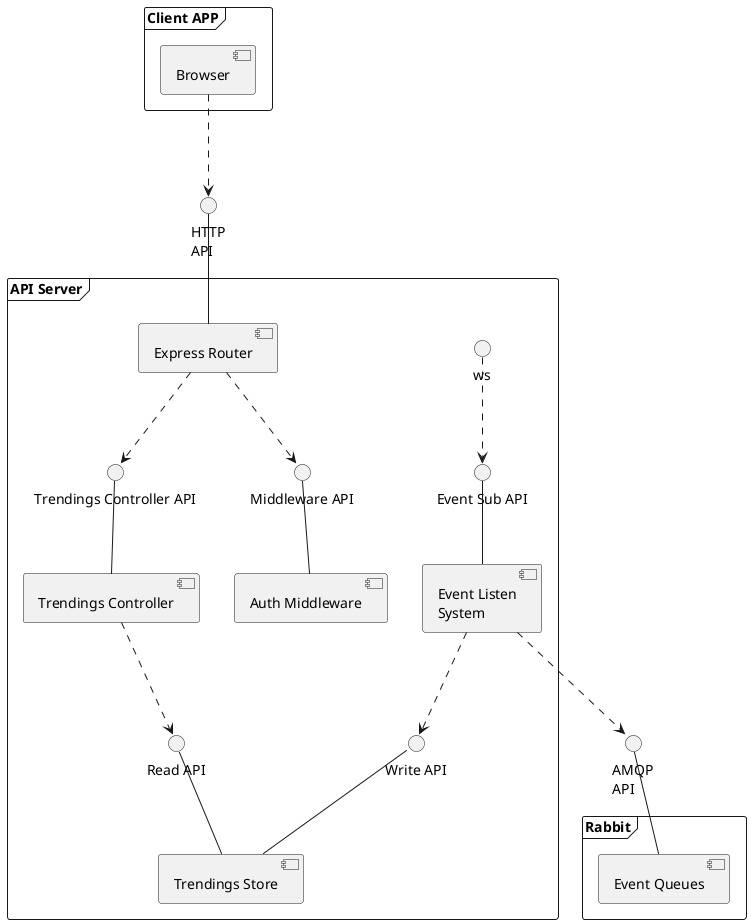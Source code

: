@startuml
skinparam componentStyle uml2
!pragma horizontalLineBetweenDifferentPackageAllowed

frame "Client APP" {

  component "Browser" as br

}


interface "HTTP\nAPI" as httpapi
br .down.> httpapi

frame "API Server" {

  component "Express Router" as router
  router -up- httpapi

  component "Auth Middleware" as httpmddl
  interface "Middleware API" as httpmddlapi
  httpmddl -up- httpmddlapi
  httpmddlapi <.up. router

  component "Trendings Controller" as contr
  interface "Trendings Controller API" as capi
  contr -up- capi
  capi <.up. router


  component "Event Listen\nSystem" as evsub
  interface "Event Sub API" as evsubapi
  evsub -up- evsubapi
  evsubapi <.up. ws

  component "Trendings Store" as trending
  interface "Read API" as trendapir
  interface "Write API" as trendapiw
  trending -up- trendapir
  trending -up- trendapiw
  trendapir <.up. contr
  trendapiw <.up. evsub

}


interface "AMQP\nAPI" as evapi
evsub .down.> evapi

frame "Rabbit" {

  component "Event Queues" as evstore
  evstore -up- evapi

}

@enduml
